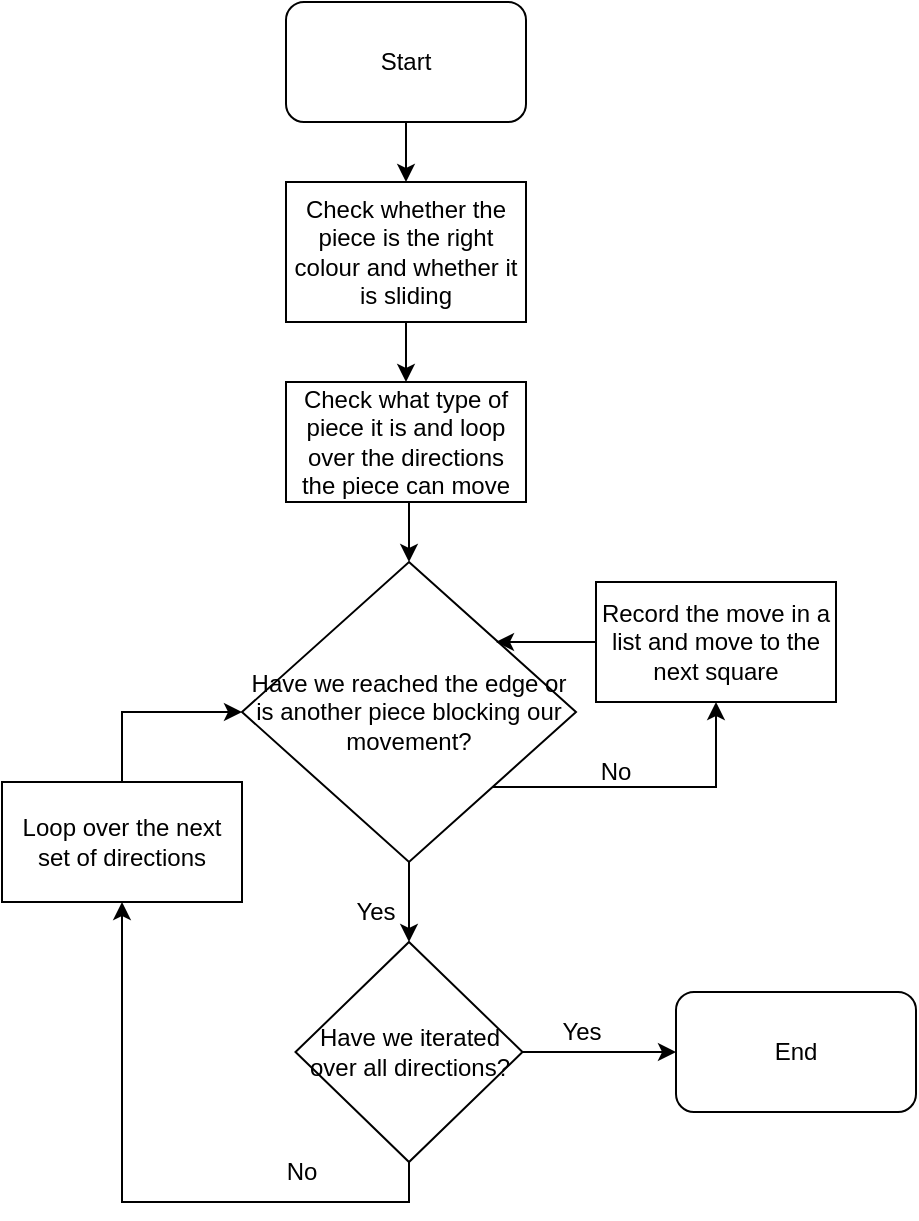 <mxfile version="24.3.1" type="device">
  <diagram name="Page-1" id="N7CSGkip9kO2j4hPsalU">
    <mxGraphModel dx="1434" dy="776" grid="1" gridSize="10" guides="1" tooltips="1" connect="1" arrows="1" fold="1" page="1" pageScale="1" pageWidth="850" pageHeight="1100" math="0" shadow="0">
      <root>
        <mxCell id="0" />
        <mxCell id="1" parent="0" />
        <mxCell id="NI_6YuVFdutAxwEcf5af-3" style="edgeStyle=orthogonalEdgeStyle;rounded=0;orthogonalLoop=1;jettySize=auto;html=1;exitX=0.5;exitY=1;exitDx=0;exitDy=0;entryX=0.5;entryY=0;entryDx=0;entryDy=0;" edge="1" parent="1" source="NI_6YuVFdutAxwEcf5af-1" target="NI_6YuVFdutAxwEcf5af-2">
          <mxGeometry relative="1" as="geometry" />
        </mxCell>
        <mxCell id="NI_6YuVFdutAxwEcf5af-1" value="Start" style="rounded=1;whiteSpace=wrap;html=1;" vertex="1" parent="1">
          <mxGeometry x="365" y="20" width="120" height="60" as="geometry" />
        </mxCell>
        <mxCell id="NI_6YuVFdutAxwEcf5af-6" style="edgeStyle=orthogonalEdgeStyle;rounded=0;orthogonalLoop=1;jettySize=auto;html=1;exitX=0.5;exitY=1;exitDx=0;exitDy=0;entryX=0.5;entryY=0;entryDx=0;entryDy=0;" edge="1" parent="1" source="NI_6YuVFdutAxwEcf5af-2" target="NI_6YuVFdutAxwEcf5af-4">
          <mxGeometry relative="1" as="geometry" />
        </mxCell>
        <mxCell id="NI_6YuVFdutAxwEcf5af-2" value="Check whether the piece is the right colour and whether it is sliding" style="rounded=0;whiteSpace=wrap;html=1;" vertex="1" parent="1">
          <mxGeometry x="365" y="110" width="120" height="70" as="geometry" />
        </mxCell>
        <mxCell id="NI_6YuVFdutAxwEcf5af-7" style="edgeStyle=orthogonalEdgeStyle;rounded=0;orthogonalLoop=1;jettySize=auto;html=1;exitX=0.5;exitY=1;exitDx=0;exitDy=0;entryX=0.5;entryY=0;entryDx=0;entryDy=0;" edge="1" parent="1" source="NI_6YuVFdutAxwEcf5af-4" target="NI_6YuVFdutAxwEcf5af-5">
          <mxGeometry relative="1" as="geometry" />
        </mxCell>
        <mxCell id="NI_6YuVFdutAxwEcf5af-4" value="Check what type of piece it is and loop over the directions the piece can move" style="rounded=0;whiteSpace=wrap;html=1;" vertex="1" parent="1">
          <mxGeometry x="365" y="210" width="120" height="60" as="geometry" />
        </mxCell>
        <mxCell id="NI_6YuVFdutAxwEcf5af-24" style="edgeStyle=orthogonalEdgeStyle;rounded=0;orthogonalLoop=1;jettySize=auto;html=1;exitX=0.5;exitY=1;exitDx=0;exitDy=0;entryX=0.5;entryY=0;entryDx=0;entryDy=0;" edge="1" parent="1" source="NI_6YuVFdutAxwEcf5af-5" target="NI_6YuVFdutAxwEcf5af-23">
          <mxGeometry relative="1" as="geometry" />
        </mxCell>
        <mxCell id="NI_6YuVFdutAxwEcf5af-37" style="edgeStyle=orthogonalEdgeStyle;rounded=0;orthogonalLoop=1;jettySize=auto;html=1;exitX=1;exitY=1;exitDx=0;exitDy=0;entryX=0.5;entryY=1;entryDx=0;entryDy=0;" edge="1" parent="1" source="NI_6YuVFdutAxwEcf5af-5" target="NI_6YuVFdutAxwEcf5af-20">
          <mxGeometry relative="1" as="geometry" />
        </mxCell>
        <mxCell id="NI_6YuVFdutAxwEcf5af-5" value="Have we reached the edge or is another piece blocking our movement?" style="rhombus;whiteSpace=wrap;html=1;" vertex="1" parent="1">
          <mxGeometry x="343" y="300" width="167" height="150" as="geometry" />
        </mxCell>
        <mxCell id="NI_6YuVFdutAxwEcf5af-16" value="Yes" style="text;html=1;align=center;verticalAlign=middle;whiteSpace=wrap;rounded=0;" vertex="1" parent="1">
          <mxGeometry x="380" y="460" width="60" height="30" as="geometry" />
        </mxCell>
        <mxCell id="NI_6YuVFdutAxwEcf5af-17" value="No" style="text;html=1;align=center;verticalAlign=middle;whiteSpace=wrap;rounded=0;" vertex="1" parent="1">
          <mxGeometry x="500" y="390" width="60" height="30" as="geometry" />
        </mxCell>
        <mxCell id="NI_6YuVFdutAxwEcf5af-20" value="Record the move in a list and move to the next square" style="rounded=0;whiteSpace=wrap;html=1;" vertex="1" parent="1">
          <mxGeometry x="520" y="310" width="120" height="60" as="geometry" />
        </mxCell>
        <mxCell id="NI_6YuVFdutAxwEcf5af-28" style="edgeStyle=orthogonalEdgeStyle;rounded=0;orthogonalLoop=1;jettySize=auto;html=1;exitX=1;exitY=0.5;exitDx=0;exitDy=0;entryX=0;entryY=0.5;entryDx=0;entryDy=0;" edge="1" parent="1" source="NI_6YuVFdutAxwEcf5af-23" target="NI_6YuVFdutAxwEcf5af-27">
          <mxGeometry relative="1" as="geometry" />
        </mxCell>
        <mxCell id="NI_6YuVFdutAxwEcf5af-31" style="edgeStyle=orthogonalEdgeStyle;rounded=0;orthogonalLoop=1;jettySize=auto;html=1;exitX=0.5;exitY=1;exitDx=0;exitDy=0;" edge="1" parent="1" source="NI_6YuVFdutAxwEcf5af-23" target="NI_6YuVFdutAxwEcf5af-32">
          <mxGeometry relative="1" as="geometry">
            <mxPoint x="200" y="470" as="targetPoint" />
          </mxGeometry>
        </mxCell>
        <mxCell id="NI_6YuVFdutAxwEcf5af-23" value="Have we iterated over all directions?" style="rhombus;whiteSpace=wrap;html=1;" vertex="1" parent="1">
          <mxGeometry x="369.75" y="490" width="113.5" height="110" as="geometry" />
        </mxCell>
        <mxCell id="NI_6YuVFdutAxwEcf5af-25" value="Yes" style="text;html=1;align=center;verticalAlign=middle;whiteSpace=wrap;rounded=0;" vertex="1" parent="1">
          <mxGeometry x="483.25" y="520" width="60" height="30" as="geometry" />
        </mxCell>
        <mxCell id="NI_6YuVFdutAxwEcf5af-27" value="End" style="rounded=1;whiteSpace=wrap;html=1;" vertex="1" parent="1">
          <mxGeometry x="560" y="515" width="120" height="60" as="geometry" />
        </mxCell>
        <mxCell id="NI_6YuVFdutAxwEcf5af-30" value="No" style="text;html=1;align=center;verticalAlign=middle;whiteSpace=wrap;rounded=0;" vertex="1" parent="1">
          <mxGeometry x="343" y="590" width="60" height="30" as="geometry" />
        </mxCell>
        <mxCell id="NI_6YuVFdutAxwEcf5af-36" style="edgeStyle=orthogonalEdgeStyle;rounded=0;orthogonalLoop=1;jettySize=auto;html=1;exitX=0.5;exitY=0;exitDx=0;exitDy=0;entryX=0;entryY=0.5;entryDx=0;entryDy=0;" edge="1" parent="1" source="NI_6YuVFdutAxwEcf5af-32" target="NI_6YuVFdutAxwEcf5af-5">
          <mxGeometry relative="1" as="geometry" />
        </mxCell>
        <mxCell id="NI_6YuVFdutAxwEcf5af-32" value="Loop over the next set of directions" style="rounded=0;whiteSpace=wrap;html=1;" vertex="1" parent="1">
          <mxGeometry x="223" y="410" width="120" height="60" as="geometry" />
        </mxCell>
        <mxCell id="NI_6YuVFdutAxwEcf5af-38" style="edgeStyle=orthogonalEdgeStyle;rounded=0;orthogonalLoop=1;jettySize=auto;html=1;exitX=0;exitY=0.5;exitDx=0;exitDy=0;" edge="1" parent="1" source="NI_6YuVFdutAxwEcf5af-20">
          <mxGeometry relative="1" as="geometry">
            <mxPoint x="470" y="340" as="targetPoint" />
          </mxGeometry>
        </mxCell>
      </root>
    </mxGraphModel>
  </diagram>
</mxfile>
